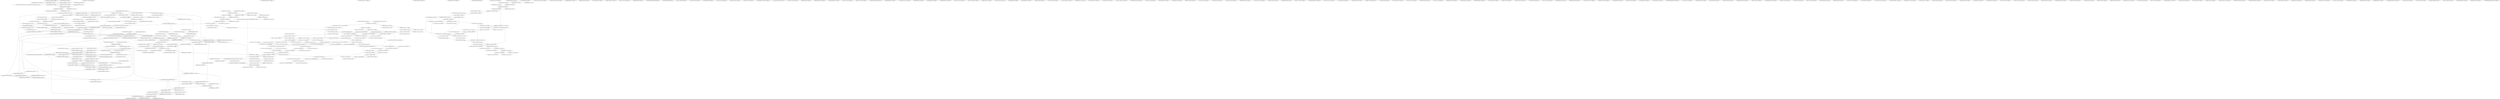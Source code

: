 digraph G {
    "00011000000001001111000000_59-85:13-LEN:26" -> "00011000000001001111000000_59-85:13-LEN:26";
    "010000000000000000010000000000000000000_37-75:20-LEN:39" -> "00000000000000000000_57-76:799-LEN:20";
    "000000111011100000110010000_10-36:149-LEN:27" -> "101110000011001000001000_18-41:164-LEN:24";
    "01000001000111111111000_31-54:12-LEN:23" -> "01000001000111111111000_31-54:12-LEN:23";
    "0000000000000100000000000_24-49:13-LEN:25" -> "000000010000000000000_30-51:29-LEN:21";
    "10100000000000000011000000010_1-30:14-LEN:29" -> "10100000000000000011000000010_1-30:14-LEN:29";
    "00000000000000000000000000000000000000_42-80:16-LEN:38" -> "00000000000000000000_62-81:605-LEN:20";
    "00000000000000000000000000000000000000_42-80:16-LEN:38" -> "0000000000000000000000_62-84:11-LEN:22";
    "001000010000000100111_14-34:176-LEN:21" -> "10000100000001001111010000111111101010_16-54:12-LEN:38";
    "001000010000000100111_14-34:176-LEN:21" -> "10000100000001001111_16-35:155-LEN:20";
    "00011000010010110000101_17-40:11-LEN:23" -> "00011000010010110000101_17-40:11-LEN:23";
    "1000000000110001110001000110010_1-34:16-LEN:31" -> "000111000100011001000_16-36:122-LEN:21";
    "0100101110000101100111_25-46:136-LEN:22" -> "01011100001011001111101100011111011100_28-66:16-LEN:38";
    "0100101110000101100111_25-46:136-LEN:22" -> "01011100001011001111110_28-50:146-LEN:23";
    "0000011000100000010000_52-74:12-LEN:22" -> "0000011000100000010000_52-74:12-LEN:22";
    "00011001000001000000_24-44:11-LEN:20" -> "0011001000001000000000_26-47:217-LEN:22";
    "11101001011111101011001110111000_34-66:16-LEN:32" -> "1101011001110111000000011000111100000000_48-87:120-LEN:40";
    "00000000000010100001_43-62:295-LEN:20" -> "00000000000101000010000_44-67:13-LEN:23";
    "00000000000010100001_43-62:295-LEN:20" -> "000000000001010000110000_44-67:299-LEN:24";
    "0000100111110100001111_25-46:171-LEN:22" -> "01001111101000011111101010001100011001_28-66:16-LEN:38";
    "0000100111110100001111_25-46:171-LEN:22" -> "010011111010000111111_28-48:158-LEN:21";
    "00000000010001100000_7-27:39-LEN:20" -> "00000000100011000000_8-28:53-LEN:20";
    "00011000000010001111_59-79:11-LEN:20" -> "00011000000010001111_59-79:11-LEN:20";
    "00000000000000000000_54-73:618-LEN:20" -> "00000000000000000000000000000_55-84:19-LEN:29";
    "00000000000000000000_54-73:618-LEN:20" -> "00000000000000000000_55-74:756-LEN:20";
    "000000000000000000000001000000000000_14-50:15-LEN:36" -> "000000100000000000000_31-52:41-LEN:21";
    "00011000110011110011011_54-76:190-LEN:23" -> "10001100111100110111100000_58-84:12-LEN:26";
    "00011000110011110011011_54-76:190-LEN:23" -> "100011001111001101111100000000_58-87:140-LEN:30";
    "000000000000000000000000_40-64:27-LEN:24" -> "00000000000000000000000000000000_45-77:17-LEN:32";
    "000000000000000000000000_40-64:27-LEN:24" -> "00000000000000000001_45-65:11-LEN:20";
    "101000010000000010001111000_55-82:17-LEN:27" -> "000000001000111100000_64-84:307-LEN:21";
    "000000000000000010100_39-59:316-LEN:21" -> "00000000000000101000_41-60:354-LEN:20";
    "10111000000110101111_60-79:164-LEN:20" -> "011100000011010111100_61-81:151-LEN:21";
    "00001000000000000000_33-53:16-LEN:20" -> "0001000000000000000000_34-56:32-LEN:22";
    "10000000000000000001_39-58:143-LEN:20" -> "000000000000000000100000010000001000111100000_40-84:129-LEN:45";
    "00001000000000000000_34-54:20-LEN:20" -> "00001000000000000000_34-54:20-LEN:20";
    "010000100000000000000_32-53:15-LEN:21" -> "00001000000000000000_34-54:52-LEN:20";
    "01000010000000000000_32-51:519-LEN:20" -> "10000100000000000000_33-52:500-LEN:20";
    "01000010000000000000_32-51:519-LEN:20" -> "100001000000000000010000000000000_33-65:15-LEN:33";
    "000010010110100101111_25-46:11-LEN:21" -> "000010010110100101111_25-46:11-LEN:21";
    "000111000100011001000_16-36:122-LEN:21" -> "0111000100011001000100000000000_18-49:13-LEN:31";
    "000111000100011001000_16-36:122-LEN:21" -> "01110001000110010000100000000_18-46:139-LEN:29";
    "00000000000000000000_15-35:11-LEN:20" -> "00000000000000000000_15-35:11-LEN:20";
    "0000000000000000000000_35-57:33-LEN:22" -> "00000000000000000001_39-58:13-LEN:20";
    "0000000000000000000000_35-57:33-LEN:22" -> "00000000000000000000_39-59:15-LEN:20";
    "0000000000000000000000_35-57:33-LEN:22" -> "00000000000000000000_39-58:831-LEN:20";
    "0001100000010010000010001_17-42:12-LEN:25" -> "00000100100000100011_24-43:256-LEN:20";
    "0001100000010010000010001_17-42:12-LEN:25" -> "00000100100000100011111111100000110001_24-62:13-LEN:38";
    "110110001111101110000_48-68:138-LEN:21" -> "01100011111011100000011010_50-75:149-LEN:26";
    "000000000000000000000000_60-84:11-LEN:24" -> "0000000000000000000000_66-87:269-LEN:22";
    "000000000000000000000000_60-84:11-LEN:24" -> "0000000000000000000100_66-87:180-LEN:22";
    "000000000000000000000000_60-84:11-LEN:24" -> "000000000000000000000_66-87:14-LEN:21";
    "0000100101110100011111110101_25-53:14-LEN:28" -> "0000100101110100011111110101_25-53:14-LEN:28";
    "1110000110000000100101110100101_13-43:93-LEN:31" -> "00001001011101001011_25-44:221-LEN:20";
    "1110000110000000100101110100101_13-43:93-LEN:31" -> "0000100101110100101111110101_25-53:13-LEN:28";
    "01111100000110001100_46-65:17-LEN:20" -> "11111000001100011000_47-66:235-LEN:20";
    "00000001000000010001111111111_22-51:13-LEN:29" -> "00000100011111111110000011000_33-61:225-LEN:29";
    "0110010000100000000000_28-49:181-LEN:22" -> "00100001000000000000_31-50:381-LEN:20";
    "00000100100000100011_24-43:256-LEN:20" -> "00001001000001000111_25-44:227-LEN:20";
    "00000100100000100011_24-43:256-LEN:20" -> "00001001000001000111111111000001100011_25-63:18-LEN:38";
    "0001000000011101100000110010_5-33:11-LEN:28" -> "0001000000011101100000110010_5-33:11-LEN:28";
    "00001001000001000111_25-44:227-LEN:20" -> "00010010000010001110_26-45:13-LEN:20";
    "00001001000001000111_25-44:227-LEN:20" -> "000100100000100011111_26-46:210-LEN:21";
    "00001001000001000111_25-44:227-LEN:20" -> "0001001000001000111011_26-48:11-LEN:22";
    "00000011101110000010010000010000000000_10-48:13-LEN:38" -> "0010000010000000000000_30-51:295-LEN:22";
    "000000000000000000000_11-32:11-LEN:21" -> "000000000000000000000_11-32:11-LEN:21";
    "1110001110001000110010_13-34:95-LEN:22" -> "000111000100011001000_16-36:122-LEN:21";
    "10000100000001001111010000111111101010_16-54:12-LEN:38" -> "1010000111111101010001_36-57:205-LEN:22";
    "10111000000110101111_59-79:11-LEN:20" -> "011100000011010111100_61-81:151-LEN:21";
    "00000000001010000110_44-64:11-LEN:20" -> "00000000001010000110_44-64:11-LEN:20";
    "011100000011010111100_61-81:151-LEN:21" -> "110000001101011110001_63-84:11-LEN:21";
    "011100000011010111100_61-81:151-LEN:21" -> "110000001101011110010_63-83:130-LEN:21";
    "00010001100001001010100001000000000000_13-50:73-LEN:38" -> "01000010000000000000_32-51:519-LEN:20";
    "00010001100001001010100001000000000000_13-50:73-LEN:38" -> "010000100000000000000_32-53:12-LEN:21";
    "0000000000000000000000000_6-30:369-LEN:25" -> "000000000000000000000_12-33:11-LEN:21";
    "0000000000000000000000000_6-30:369-LEN:25" -> "00000000000000000000_12-31:356-LEN:20";
    "011111101010001100011_42-63:29-LEN:21" -> "111110101000110001100_45-65:319-LEN:21";
    "00000000000000000000_5-24:321-LEN:20" -> "0000000000000000000000000_6-30:369-LEN:25";
    "00111011100000001000_55-75:11-LEN:20" -> "00111011100000001000_55-75:11-LEN:20";
    "1010000111111101010001_36-57:205-LEN:22" -> "00001111111010100010001100_39-65:12-LEN:26";
    "1010000111111101010001_36-57:205-LEN:22" -> "0000111111101010001100_39-60:209-LEN:22";
    "0000000100011000100101_9-31:11-LEN:22" -> "0000000100011000100101_9-31:11-LEN:22";
    "0010110011111011000111_36-58:11-LEN:22" -> "0010110011111011000111_36-58:11-LEN:22";
    "00000000000000000000_8-28:11-LEN:20" -> "00000000000000000000_8-28:11-LEN:20";
    "00000001001000001000_22-41:264-LEN:20" -> "0000001001000001000011_23-44:14-LEN:22";
    "00000001001000001000_22-41:264-LEN:20" -> "00000010010000010001_23-42:275-LEN:20";
    "001000000000000000000000000000_36-66:12-LEN:30" -> "001000000000000000000000000000_36-66:12-LEN:30";
    "00011110000110000000100_8-31:12-LEN:23" -> "1110000110000000100101110100101_13-43:93-LEN:31";
    "000100000000000000010100_35-59:12-LEN:24" -> "00000000000000101000_41-60:354-LEN:20";
    "000000000000100000000000000_26-53:13-LEN:27" -> "0000100000000000000000000000_34-62:29-LEN:28";
    "000000000000000000000_63-84:11-LEN:21" -> "000000000000000000000_63-84:11-LEN:21";
    "000000000111110000110_2-22:195-LEN:21" -> "0000000111110000110000000100_4-31:100-LEN:28";
    "000000000111110000110_2-22:195-LEN:21" -> "0000000111110000110110000100_4-31:133-LEN:28";
    "000100000000000000000000_35-59:22-LEN:24" -> "00000000000000000000_41-60:919-LEN:20";
    "000100000000000000000000_35-59:22-LEN:24" -> "00000000000000000000000000000000000000_41-79:16-LEN:38";
    "00100011111111100000_36-56:11-LEN:20" -> "00100011111111100000_36-56:11-LEN:20";
    "111110100000110001100_45-65:12-LEN:21" -> "111110100000110001100_45-65:12-LEN:21";
    "00001000000000000000_34-54:12-LEN:20" -> "00001000000000000000_34-54:12-LEN:20";
    "00000000001100000000010000010001111111_10-48:14-LEN:38" -> "00100000100011111111100000110001100000_30-68:15-LEN:38";
    "00000000001100000000010000010001111111_10-48:14-LEN:38" -> "001000001000111111111_30-50:213-LEN:21";
    "0101101001011111110101_31-53:14-LEN:22" -> "11010010111111101011001110111000_35-66:133-LEN:32";
    "0101101001011111110101_31-53:14-LEN:22" -> "11010010111111101010001100_35-60:106-LEN:26";
    "11111111000001100011_44-63:215-LEN:20" -> "111111100000110001100_45-65:230-LEN:21";
    "01011100001011001111101100011111011100_28-66:16-LEN:38" -> "110110001111101110000_48-68:138-LEN:21";
    "00000000000000000000_41-61:12-LEN:20" -> "00000000000000000000_43-62:780-LEN:20";
    "01101001011111110101_33-53:13-LEN:20" -> "01101001011111110101_33-53:13-LEN:20";
    "0000000000000011000000_6-27:298-LEN:22" -> "00000000000110000000_9-28:296-LEN:20";
    "0000000000000011000000_6-27:298-LEN:22" -> "0000000000011000000100_9-31:12-LEN:22";
    "10000100000001001111_16-35:155-LEN:20" -> "00001000000010011110100_17-40:12-LEN:23";
    "10000100000001001111_16-35:155-LEN:20" -> "000010000000100111110_17-37:172-LEN:21";
    "100001000111000010110_21-42:11-LEN:21" -> "100001000111000010110_21-42:11-LEN:21";
    "000001000000000000000000000000_33-63:14-LEN:30" -> "00000000000000000000000000000000000000_45-83:27-LEN:38";
    "000001000000000000000000000000_33-63:14-LEN:30" -> "00000000000000000001000000_45-70:12-LEN:26";
    "000001000000000000000000000000_33-63:14-LEN:30" -> "00000000000000000000_45-64:822-LEN:20";
    "0000000000000000000000000000000001000_4-41:15-LEN:37" -> "000000000000000100000_23-43:264-LEN:21";
    "0000000000000000000000_1-23:12-LEN:22" -> "00000000000000000000_5-24:321-LEN:20";
    "01110100101100111010_33-52:11-LEN:20" -> "01110100101100111010_33-52:11-LEN:20";
    "0000011000000010010000_14-36:12-LEN:22" -> "00110000000100100000100_18-40:254-LEN:23";
    "10000000001111100001_1-20:198-LEN:20" -> "000000000111110000110_2-22:195-LEN:21";
    "10000000001111100001_1-20:198-LEN:20" -> "00000000011111000010_2-22:12-LEN:20";
    "00000000000000000000000000000000000000_45-83:27-LEN:38" -> "00000000000000000000_65-84:567-LEN:20";
    "00000000000000000000_52-71:743-LEN:20" -> "00000000000000000000_53-72:728-LEN:20";
    "00000000000000000000_52-71:743-LEN:20" -> "00000000000000000000000000_53-79:12-LEN:26";
    "00000000100000000000_30-49:309-LEN:20" -> "00000001000000000000_31-50:348-LEN:20";
    "00000000100000000000_30-49:309-LEN:20" -> "0000000100000000000000_31-53:19-LEN:22";
    "1000000000000001000110000_1-25:43-LEN:25" -> "00000000010001100000_7-27:39-LEN:20";
    "1000000000000001000110000_1-25:43-LEN:25" -> "00000000010001100001_7-26:14-LEN:20";
    "000000010000000110111000001100_1-31:14-LEN:30" -> "000000010000000110111000001100_1-31:14-LEN:30";
    "01111110101000110001100_42-65:12-LEN:23" -> "01111110101000110001100_42-65:12-LEN:23";
    "10000000000000000000_38-57:716-LEN:20" -> "00000000000000000001_39-58:13-LEN:20";
    "10000000000000000000_38-57:716-LEN:20" -> "00000000000000000000_39-59:15-LEN:20";
    "10000000000000000000_38-57:716-LEN:20" -> "00000000000000000000_39-58:831-LEN:20";
    "0011111000001111111010_30-52:13-LEN:22" -> "0011111000001111111010_30-52:13-LEN:22";
    "00101000011000000001000_53-75:253-LEN:23" -> "10000110000000010000111000000_57-85:13-LEN:29";
    "00101000011000000001000_53-75:253-LEN:23" -> "10000110000000010001_57-76:258-LEN:20";
    "00000100000000000000_33-53:13-LEN:20" -> "00001000000000000000_34-54:35-LEN:20";
    "00000000000100010000_5-25:11-LEN:20" -> "00000000000100010000_5-25:11-LEN:20";
    "00000000000110000000_9-28:296-LEN:20" -> "00000000001100000000010000010001111111_10-48:14-LEN:38";
    "00000000000110000000_9-28:296-LEN:20" -> "000000000011000000010010000_10-36:252-LEN:27";
    "00000000100000011000000_47-69:11-LEN:23" -> "00000000100000011000000_47-69:11-LEN:23";
    "00000100111110100001_24-43:200-LEN:20" -> "0000100111110100001111_25-46:171-LEN:22";
    "00000100111110100001_24-43:200-LEN:20" -> "000010011111010000111_25-46:11-LEN:21";
    "11110001110001000110_11-31:12-LEN:20" -> "1110001110001000110010_13-34:95-LEN:22";
    "0000001010000100000000_49-71:12-LEN:22" -> "0000001010000100000000_49-71:12-LEN:22";
    "11111101010001100011_44-63:297-LEN:20" -> "111110101000110001100_45-65:319-LEN:21";
    "1111101100011111011100_45-66:130-LEN:22" -> "110110001111101110000_48-68:138-LEN:21";
    "00001011001111101100_34-54:12-LEN:20" -> "00001011001111101100_34-54:12-LEN:20";
    "00000000000000000000_58-78:11-LEN:20" -> "00000000000000000000_60-79:683-LEN:20";
    "0010000100000000000000_31-53:12-LEN:22" -> "00001000000000000000_34-54:35-LEN:20";
    "00000000000000000000_41-60:919-LEN:20" -> "00000000000000000000000000000000000000_42-80:16-LEN:38";
    "00000000000000000000_41-60:919-LEN:20" -> "00000000000000000000_42-61:869-LEN:20";
    "0000010000111111111000_33-54:11-LEN:22" -> "0000010000111111111000_33-54:11-LEN:22";
    "00000000000000000000_44-63:838-LEN:20" -> "00000000000000000000000000000000000000_45-83:27-LEN:38";
    "00000000000000000000_44-63:838-LEN:20" -> "00000000000000000001000000_45-70:12-LEN:26";
    "00000000000000000000_44-63:838-LEN:20" -> "00000000000000000000_45-64:822-LEN:20";
    "00000000000000000000000000000000_45-77:17-LEN:32" -> "0000000000000000000000000_59-84:16-LEN:25";
    "00000000000000000000000000000000_45-77:17-LEN:32" -> "00000000000000000000_59-78:703-LEN:20";
    "000110001100000000000111_54-78:11-LEN:24" -> "0001100000000000111100000000_59-87:20-LEN:28";
    "000000000000010000000000010_3-30:11-LEN:27" -> "000000000000010000000000010_3-30:11-LEN:27";
    "000000000000000000000_55-76:11-LEN:21" -> "000000000000000000000_55-76:11-LEN:21";
    "1110101000100011001111001_47-72:12-LEN:25" -> "1110101000100011001111001_47-72:12-LEN:25";
    "00000000000000000000_17-37:12-LEN:20" -> "00000000000000000000_17-37:12-LEN:20";
    "000000000000000010000000100100000100_4-40:14-LEN:36" -> "00000001001000001000_22-41:264-LEN:20";
    "00000000000000000000000000000000000000_41-79:16-LEN:38" -> "00000000000000000000_61-81:11-LEN:20";
    "00000000000000000000000000000000000000_41-79:16-LEN:38" -> "00000000000000000000_61-80:635-LEN:20";
    "0000000000000000100000000000000000_21-55:16-LEN:34" -> "010000000000000000010000000000000000000_37-75:20-LEN:39";
    "0000000000000000100000000000000000_21-55:16-LEN:34" -> "01000000000000000000_37-56:790-LEN:20";
    "0000000000000000100000000000000000_21-55:16-LEN:34" -> "01000000000000000000000000000000000000_37-75:28-LEN:38";
    "00000000000000000000_50-70:11-LEN:20" -> "00000000000000000000_50-70:11-LEN:20";
    "11011100000011010111_58-78:13-LEN:20" -> "10111000000110101111_60-79:164-LEN:20";
    "00000000000000000000_17-37:11-LEN:20" -> "00000000000000000000_17-37:11-LEN:20";
    "0101110100101111110101_31-53:11-LEN:22" -> "0101110100101111110101_31-53:11-LEN:22";
    "0000100000000000000000000000_34-62:29-LEN:28" -> "00000000000000000000_44-63:838-LEN:20";
    "0000100000000000000000000000_34-62:29-LEN:28" -> "0000000000000000000000000_44-69:11-LEN:25";
    "00000000000000000000_34-54:59-LEN:20" -> "0000000000000000000000_35-57:33-LEN:22";
    "00000000000000000000_34-54:59-LEN:20" -> "0000000000000000000101_35-57:16-LEN:22";
    "011000010010111000010_19-39:144-LEN:21" -> "10000100101110000101100_21-43:159-LEN:23";
    "0001111111110000011000_39-61:11-LEN:22" -> "0001111111110000011000_39-61:11-LEN:22";
    "11111000001100011000_47-66:235-LEN:20" -> "111100000110001100000_48-68:263-LEN:21";
    "000100100000000100011000_1-24:158-LEN:24" -> "01000000001000110000_6-25:200-LEN:20";
    "10100000000000000011000_1-24:13-LEN:23" -> "0000000000000011000000_6-27:298-LEN:22";
    "00000000001111000111_2-21:11-LEN:20" -> "00000000001111000111_2-21:11-LEN:20";
    "11101010001100011001_47-66:182-LEN:20" -> "11010100011000110011_48-67:184-LEN:20";
    "0010001000000000000000_31-53:16-LEN:22" -> "00010000000000000000_34-54:38-LEN:20";
    "00000000000000000000_63-82:554-LEN:20" -> "00000000000000000000_64-83:557-LEN:20";
    "00000000000000000000_63-82:554-LEN:20" -> "00000000000000000000_64-84:15-LEN:20";
    "00100001000000000000_31-50:381-LEN:20" -> "01000010000000000000_32-51:519-LEN:20";
    "00100001000000000000_31-50:381-LEN:20" -> "010000100000000000000_32-53:12-LEN:21";
    "000000000000000000010_19-39:254-LEN:21" -> "0000000000000000010000000000000_21-52:13-LEN:31";
    "000000000000000000010_19-39:254-LEN:21" -> "000000000000000001000_21-41:244-LEN:21";
    "010110011111101100011_37-57:150-LEN:21" -> "011001111110110001111_39-59:153-LEN:21";
    "001100011001110011011_55-76:11-LEN:21" -> "001100011001110011011_55-76:11-LEN:21";
    "00000000000000000000_9-29:11-LEN:20" -> "00000000000000000000_9-29:11-LEN:20";
    "000000000000000000000000000000000000000_19-57:84-LEN:39" -> "00000000000000000001_39-58:13-LEN:20";
    "000000000000000000000000000000000000000_19-57:84-LEN:39" -> "00000000000000000000_39-59:15-LEN:20";
    "000000000000000000000000000000000000000_19-57:84-LEN:39" -> "00000000000000000000_39-58:831-LEN:20";
    "111000001100011000000_48-69:12-LEN:21" -> "1000001100011000000000011110111110_51-85:16-LEN:34";
    "111000001100011000000_48-69:12-LEN:21" -> "100000110001100000010000_51-74:281-LEN:24";
    "000000000000000100000_22-43:11-LEN:21" -> "000000000000010000000000_25-48:262-LEN:24";
    "00100000000000000000_36-56:42-LEN:20" -> "01000000000000000001000011000000001_37-72:15-LEN:35";
    "00100000000000000000_36-56:42-LEN:20" -> "0100000000000000000000000000000000000_37-74:19-LEN:37";
    "110001000000000000000_33-53:13-LEN:21" -> "00010000000000000000_35-54:1354-LEN:20";
    "110001000000000000000_33-53:13-LEN:21" -> "00010000000000000000000000000000000000_35-73:13-LEN:38";
    "000000000000000000000000_14-37:306-LEN:24" -> "000000000000000000010_19-39:254-LEN:21";
    "000000000000000000000000_14-37:306-LEN:24" -> "000000000000000000000000000000000000000_19-57:84-LEN:39";
    "000000000000000000000000_14-37:306-LEN:24" -> "000000000000000000000000000000000_19-52:17-LEN:33";
    "000100100000100011111_26-46:210-LEN:21" -> "01001000001000111111111000001100011000_28-66:21-LEN:38";
    "000100100000100011111_26-46:210-LEN:21" -> "010010000010001111111_28-48:198-LEN:21";
    "0010000010000000000000_30-51:295-LEN:22" -> "00000100000000000000_33-52:702-LEN:20";
    "00010000000000000000_35-54:1354-LEN:20" -> "00100000000000000000_36-56:42-LEN:20";
    "00010000000000000000_35-54:1354-LEN:20" -> "0010000000000000000101_36-57:320-LEN:22";
    "00010000000000000000_35-54:1354-LEN:20" -> "00100000000000000000_36-55:802-LEN:20";
    "00000011000000010000_14-34:11-LEN:20" -> "00000011000000010000_14-34:11-LEN:20";
    "00100000011101110000_6-26:11-LEN:20" -> "00100000011101110000_6-26:11-LEN:20";
    "10000100000000000000_33-52:500-LEN:20" -> "00001000000000000000000000000000000000_34-72:14-LEN:38";
    "10000100000000000000_33-52:500-LEN:20" -> "00001000000000000000_34-53:1346-LEN:20";
    "000111111111000001100_39-60:11-LEN:21" -> "000111111111000001100_39-60:11-LEN:21";
    "0001000110000001000000000000_22-50:12-LEN:28" -> "000000100000000000000_31-52:41-LEN:21";
    "1101000111110111000000_48-70:11-LEN:22" -> "1101000111110111000000_48-70:11-LEN:22";
    "0000011001000001000000_23-44:206-LEN:22" -> "0011001000001000000000_26-47:217-LEN:22";
    "01001111101000011111101010001100011001_28-66:16-LEN:38" -> "11010100011000110011_48-67:184-LEN:20";
    "000011111110100001100011001111001_39-72:15-LEN:33" -> "00011000110011110011011_54-76:190-LEN:23";
    "00000010000000000000_32-51:367-LEN:20" -> "00000100000000000000_33-52:702-LEN:20";
    "10000000010001100001_7-26:189-LEN:20" -> "00000000100011000010_8-27:203-LEN:20";
    "000000000000001110111_1-22:11-LEN:21" -> "000000000000001110111_1-22:11-LEN:21";
    "0000000000000000000101_35-57:16-LEN:22" -> "000000000000000010100_39-59:316-LEN:21";
    "0011110111000000110101_54-76:12-LEN:22" -> "0011110111000000110101_54-76:12-LEN:22";
    "00000000000000000001_39-58:13-LEN:20" -> "000000000000000000100000010000001000111100000_40-84:129-LEN:45";
    "01111011100000011010_55-75:11-LEN:20" -> "01111011100000011010_55-75:11-LEN:20";
    "000000000011000000010010000_10-36:252-LEN:27" -> "00110000000100100000100_18-40:254-LEN:23";
    "100000010000000100011000010_1-27:59-LEN:27" -> "00000001000110000100_9-28:281-LEN:20";
    "111100000110001100000_48-68:263-LEN:21" -> "11000001100011000000_50-69:284-LEN:20";
    "111011000111101110000001_47-71:14-LEN:24" -> "111011000111101110000001_47-71:14-LEN:24";
    "00000000100011000000_8-28:53-LEN:20" -> "000000010001100000010111_9-33:17-LEN:24";
    "00000000100011000000_8-28:53-LEN:20" -> "000000010001100000000000000100101000000000000000000110000000010001_9-76:36-LEN:66";
    "00000100000001110110000011_3-29:13-LEN:26" -> "00000100000001110110000011_3-29:13-LEN:26";
    "11101000111111101010_34-54:13-LEN:20" -> "11101000111111101010_34-54:13-LEN:20";
    "11000001100010000001_50-70:11-LEN:20" -> "11000001100010000001_50-70:11-LEN:20";
    "0000000000000000000000_2-23:282-LEN:22" -> "00000000000000000000_5-24:321-LEN:20";
    "10010000010000000000_29-48:248-LEN:20" -> "0010000010000000000000_30-51:295-LEN:22";
    "0001000000000000000000000_35-60:15-LEN:25" -> "00000000000000000000000000000000000000_42-80:16-LEN:38";
    "0001000000000000000000000_35-60:15-LEN:25" -> "00000000000000000000_42-61:869-LEN:20";
    "00100000100011111111100000110001100000_30-68:15-LEN:38" -> "11000001100011000000_50-69:284-LEN:20";
    "0000000000010000100000001001_4-32:13-LEN:28" -> "001000010000000100111_14-34:176-LEN:21";
    "00011000000001000111_59-79:13-LEN:20" -> "00011000000001000111_59-79:13-LEN:20";
    "00000001001111010000_22-42:11-LEN:20" -> "00000001001111010000_22-42:11-LEN:20";
    "0000000000000000010000000000000_21-52:13-LEN:31" -> "00000100000000000000_33-53:31-LEN:20";
    "01111110110001111011_43-63:11-LEN:20" -> "01111110110001111011_43-63:11-LEN:20";
    "0110001111011100000011010_50-75:13-LEN:25" -> "1111011100000011010111_57-78:163-LEN:22";
    "01001000001000111111111000001100011000_28-66:21-LEN:38" -> "111100000110001100000_48-68:263-LEN:21";
    "000000010000000000000_30-51:29-LEN:21" -> "00000100000000000000_33-52:702-LEN:20";
    "001011101001011111110101_30-53:244-LEN:24" -> "11010010111111101011001110111000_35-66:133-LEN:32";
    "001011101001011111110101_30-53:244-LEN:24" -> "11010010111111101010001100_35-60:106-LEN:26";
    "0010000000000000000101_36-57:320-LEN:22" -> "000000000000000010100_39-59:316-LEN:21";
    "111111001000110001100_44-65:12-LEN:21" -> "111111001000110001100_44-65:12-LEN:21";
    "010010000010001111111_28-48:198-LEN:21" -> "00100000100011111111100000110001100000_30-68:15-LEN:38";
    "010010000010001111111_28-48:198-LEN:21" -> "001000001000111111111_30-50:213-LEN:21";
    "11101110000001010111100_58-81:11-LEN:23" -> "11101110000001010111100_58-81:11-LEN:23";
    "000001000000000000000_33-54:26-LEN:21" -> "00010000000000000000000000000_35-64:17-LEN:29";
    "000001000000000000000_33-54:26-LEN:21" -> "000100000000000000010100001_35-62:13-LEN:27";
    "00000010010000010001_23-42:275-LEN:20" -> "00000100100000100011_24-43:256-LEN:20";
    "00000010010000010001_23-42:275-LEN:20" -> "00000100100000100011111111100000110001_24-62:13-LEN:38";
    "00000000000001010000_42-61:351-LEN:20" -> "00000000000010100001000000001_43-72:13-LEN:29";
    "00000000000001010000_42-61:351-LEN:20" -> "00000000000010100001_43-62:295-LEN:20";
    "0000000000000000000000_11-33:11-LEN:22" -> "0000000000000000000000_11-33:11-LEN:22";
    "00000000000000000000_50-69:751-LEN:20" -> "0000000000000000000000000000000000_51-85:18-LEN:34";
    "00000000000000000000_50-69:751-LEN:20" -> "00000000000000000000_51-70:751-LEN:20";
    "100111110110001111101110000_41-68:12-LEN:27" -> "01100011111011100000011010_50-75:149-LEN:26";
    "10011111101100011111011_41-63:149-LEN:23" -> "1111101100011111011100_45-66:130-LEN:22";
    "10011111101100011111011_41-63:149-LEN:23" -> "11111011000111110110000001101011_45-77:15-LEN:32";
    "100111111011000111101110_41-65:12-LEN:24" -> "100111111011000111101110_41-65:12-LEN:24";
    "10000010001111111111_32-51:234-LEN:20" -> "00000100011111111110000011000_33-61:225-LEN:29";
    "00000000000000000000_64-83:557-LEN:20" -> "00000000000000000000_65-84:567-LEN:20";
    "010000100000000000000_32-53:12-LEN:21" -> "000010000000000000000000000000000000_34-70:24-LEN:36";
    "00110000000100100000100_18-40:254-LEN:23" -> "00000001001000001000_22-41:264-LEN:20";
    "000000000000000001000_21-41:244-LEN:21" -> "000000000000000100000_23-43:264-LEN:21";
    "00000000000000000000_43-62:780-LEN:20" -> "00000000000000000000_44-63:838-LEN:20";
    "00000000000000000000_43-62:780-LEN:20" -> "0000000000000000000000000_44-69:11-LEN:25";
    "00000000000000000000_1-20:292-LEN:20" -> "0000000000000000000000_2-23:282-LEN:22";
    "00000000000000000000_1-20:292-LEN:20" -> "00000000000000000000000000000_2-31:15-LEN:29";
    "00000000000000000000_1-20:292-LEN:20" -> "000000000000000000010000_2-25:35-LEN:24";
    "01001011100001011001111101100011111011_25-63:16-LEN:38" -> "1111101100011111011100_45-66:130-LEN:22";
    "01001011100001011001111101100011111011_25-63:16-LEN:38" -> "11111011000111110110000001101011_45-77:15-LEN:32";
    "00000000011111000010_2-22:11-LEN:20" -> "00000000011111000010_2-22:11-LEN:20";
    "0011001000001000000000_26-47:217-LEN:22" -> "10010000010000000000_29-48:248-LEN:20";
    "000000100000000000000_31-52:41-LEN:21" -> "00001000000000000000000000000000000000_34-72:14-LEN:38";
    "000000100000000000000_31-52:41-LEN:21" -> "00001000000000000000_34-53:1346-LEN:20";
    "100100000000000000000_29-50:11-LEN:21" -> "100100000000000000000_29-50:11-LEN:21";
    "000100101110100101111_26-46:220-LEN:21" -> "010010111010010111111_28-48:215-LEN:21";
    "000100101110100101111_26-46:220-LEN:21" -> "0100101110100101111110101_28-53:25-LEN:25";
    "000000000000000000000000_56-80:12-LEN:24" -> "000000000000000000000000_56-80:12-LEN:24";
    "11110100001111111010_32-52:11-LEN:20" -> "111010000111111101010_34-54:208-LEN:21";
    "000000100000000000000_32-53:19-LEN:21" -> "000010000000000000000000000000000000_34-70:24-LEN:36";
    "000001001111111111000_33-54:11-LEN:21" -> "000001001111111111000_33-54:11-LEN:21";
    "00000001000000000000000000_31-57:15-LEN:26" -> "00000001000000000000000000_31-57:15-LEN:26";
    "0011111101000111110111_42-64:11-LEN:22" -> "0011111101000111110111_42-64:11-LEN:22";
    "10100000000000000001_1-20:196-LEN:20" -> "01000000000000000010_2-22:11-LEN:20";
    "10100000000000000001_1-20:196-LEN:20" -> "010000000000000000110_2-22:191-LEN:21";
    "00001000000000000000000000000000_34-66:19-LEN:32" -> "0000000000000000000000000000000_48-79:12-LEN:31";
    "00001000000000000000000000000000_34-66:19-LEN:32" -> "00000000000000000000_48-67:770-LEN:20";
    "00010000000000000000000000000_35-64:17-LEN:29" -> "00000000000000000000000000000000_46-78:15-LEN:32";
    "00010000000000000000000000000_35-64:17-LEN:29" -> "00000000000000000000_46-65:818-LEN:20";
    "010010111010010111111_28-48:215-LEN:21" -> "001011101001011111110101_30-53:244-LEN:24";
    "010010111010010111111_28-48:215-LEN:21" -> "001011101001011111101011_30-54:12-LEN:24";
    "00000000000000101000_41-60:354-LEN:20" -> "00000000000001010000_42-61:351-LEN:20";
    "00000000000000000000_39-59:15-LEN:20" -> "000000000000000000000000_40-64:27-LEN:24";
    "001000000010011111010000_19-42:190-LEN:24" -> "0000010011111010000111_24-46:11-LEN:22";
    "001000000010011111010000_19-42:190-LEN:24" -> "00000100111110100001_24-43:200-LEN:20";
    "1111110101000010001100_44-65:13-LEN:22" -> "1111110101000010001100_44-65:13-LEN:22";
    "100000000011111000111000_1-24:121-LEN:24" -> "00000111110001110001000110_6-31:83-LEN:26";
    "100000000011111000111000_1-24:121-LEN:24" -> "00000111110001110000000100_6-31:73-LEN:26";
    "101000010000000010001_55-76:12-LEN:21" -> "101000010000000010001_55-76:12-LEN:21";
    "1100000010101111001010_63-85:12-LEN:22" -> "1100000010101111001010_63-85:12-LEN:22";
    "00100000001110110000011001000001000_6-41:14-LEN:35" -> "0000011001000001000000_23-44:206-LEN:22";
    "11111101000110001100_45-65:11-LEN:20" -> "11111101000110001100_45-65:11-LEN:20";
    "000010000000100111110_17-37:172-LEN:21" -> "001000000010011111010000_19-42:190-LEN:24";
    "000010000000100111110_17-37:172-LEN:21" -> "001000000010011111000_19-40:11-LEN:21";
    "00000100100000100011111111100000110001_24-62:13-LEN:38" -> "11111111000001100011_44-63:215-LEN:20";
    "00000100100000100011111111100000110001_24-62:13-LEN:38" -> "111111110000011000100000010000111101_44-80:15-LEN:36";
    "0010001000000000000000_31-53:19-LEN:22" -> "0001000000000000000000_34-56:32-LEN:22";
    "0000100111101000011111_25-47:11-LEN:22" -> "0000100111101000011111_25-47:11-LEN:22";
    "00001000110000100101_12-31:255-LEN:20" -> "00010001100001001010100001000000000000_13-50:73-LEN:38";
    "00001000110000100101_12-31:255-LEN:20" -> "0001000110000100101110000_13-37:154-LEN:25";
    "01110100101111111101_33-53:11-LEN:20" -> "01110100101111111101_33-53:11-LEN:20";
    "0100000000000000000000000000000000000_37-74:19-LEN:37" -> "000000000000000000000000_56-80:12-LEN:24";
    "0100000000000000000000000000000000000_37-74:19-LEN:37" -> "00000000000000000000_56-75:749-LEN:20";
    "000000010001100010010_9-30:11-LEN:21" -> "000000010001100010010_9-30:11-LEN:21";
    "11111010001111111010_32-52:12-LEN:20" -> "11111010001111111010_32-52:12-LEN:20";
    "00010010000000010001000010010111000010_1-39:14-LEN:38" -> "10000100101110000101100_21-43:159-LEN:23";
    "11010010111111101011001110111000_35-66:133-LEN:32" -> "1101011001110111000000011000111100000000_48-87:120-LEN:40";
    "00001001011101001011_25-44:221-LEN:20" -> "00010010111010010110_26-45:14-LEN:20";
    "00001001011101001011_25-44:221-LEN:20" -> "000100101110100101111_26-46:220-LEN:21";
    "000000000000001100000001_5-29:12-LEN:24" -> "000000000000001100000001_5-29:12-LEN:24";
    "101100001011001111110_29-50:11-LEN:21" -> "110000101100111111011000_32-55:194-LEN:24";
    "000000010000000111011100000_1-27:173-LEN:27" -> "0000000111011100000100_9-31:12-LEN:22";
    "000000010000000111011100000_1-27:173-LEN:27" -> "00000001110111000001_9-28:184-LEN:20";
    "0010000100000000000000_31-53:14-LEN:22" -> "0000100000000000000000000000_34-62:29-LEN:28";
    "01100011111011100000011010_50-75:149-LEN:26" -> "1111011100000011010111_57-78:163-LEN:22";
    "1010000111111010100011000_36-61:13-LEN:25" -> "011111101010001100011_42-63:29-LEN:21";
    "0001000000001000111100_59-81:18-LEN:22" -> "10000000010001111000_63-82:288-LEN:20";
    "0011000000001000111100_60-81:307-LEN:22" -> "10000000010001111000_63-82:288-LEN:20";
    "10000000010001111000_63-82:288-LEN:20" -> "000000001000111100000_64-84:307-LEN:21";
    "00000001100000001001_12-32:11-LEN:20" -> "00000001100000001001_12-32:11-LEN:20";
    "00000000000000000000000_61-84:13-LEN:23" -> "00000000000000000000000_61-84:13-LEN:23";
    "11100001101100000010_13-33:11-LEN:20" -> "11100001101100000010_13-33:11-LEN:20";
    "01100001001011000010_19-39:12-LEN:20" -> "01100001001011000010_19-39:12-LEN:20";
    "10000001000011110111_63-82:163-LEN:20" -> "000000100001111011111010_64-87:127-LEN:24";
    "10000001000011110111_63-82:163-LEN:20" -> "000000100001111011110_64-85:13-LEN:21";
    "00000000000000000000000_1-24:14-LEN:23" -> "0000000000000000000000000_6-30:369-LEN:25";
    "1110101000110001100000000100011_47-77:132-LEN:31" -> "00011000000001000111_59-78:344-LEN:20";
    "1110101000110001100000000100011_47-77:132-LEN:31" -> "00011000000001000111000000_59-85:14-LEN:26";
    "10000000000000000000_39-59:13-LEN:20" -> "000000000000000000000000_40-64:27-LEN:24";
    "11010010111111101010001100_35-60:106-LEN:26" -> "01111111010100011000_42-61:337-LEN:20";
    "010000010000000000000_31-52:11-LEN:21" -> "000001000000000000000_33-54:26-LEN:21";
    "0001000110011110011011_54-76:11-LEN:22" -> "0001000110011110011011_54-76:11-LEN:22";
    "111111100000010001100_45-65:11-LEN:21" -> "111111100000010001100_45-65:11-LEN:21";
    "10010111111010110011_38-58:11-LEN:20" -> "10010111111010110011_38-58:11-LEN:20";
    "00001000000000000000_34-54:35-LEN:20" -> "00010000000000000001010_35-58:11-LEN:23";
    "00001000000000000000_34-54:35-LEN:20" -> "0001000000000000000000000_35-60:15-LEN:25";
    "0111000001001000001000000000_19-47:19-LEN:28" -> "10010000010000000000_29-48:248-LEN:20";
    "000000000000000001000_47-68:11-LEN:21" -> "000000000000000001000_47-68:11-LEN:21";
    "111010000111111101010_34-54:208-LEN:21" -> "1010000111111101010001_36-57:205-LEN:22";
    "0000100000000000000000000000000000_34-68:17-LEN:34" -> "00000000000000000000_50-69:751-LEN:20";
    "0000100000000000000000000000000000_34-68:17-LEN:34" -> "0000000000000000000000000000000000_50-84:23-LEN:34";
    "00000000000000000000_49-68:765-LEN:20" -> "00000000000000000000_50-69:751-LEN:20";
    "00000000000000000000_49-68:765-LEN:20" -> "0000000000000000000000000000000000_50-84:23-LEN:34";
    "101010001100011001111001_49-72:186-LEN:24" -> "00011000110011110011011_54-76:190-LEN:23";
    "00000001110111000001_9-28:184-LEN:20" -> "000000111011100000110010000_10-36:149-LEN:27";
    "00000001110111000001_9-28:184-LEN:20" -> "00000011101110000010010000010000000000_10-48:13-LEN:38";
    "0000000000000001000000_40-61:13-LEN:22" -> "0000000000000001000000_40-61:13-LEN:22";
    "01011100001011001111110_28-50:146-LEN:23" -> "110000101100111111011000_32-55:194-LEN:24";
    "00000000000000000000_60-79:683-LEN:20" -> "00000000000000000000_61-81:11-LEN:20";
    "00000000000000000000_60-79:683-LEN:20" -> "00000000000000000000_61-80:635-LEN:20";
    "00000000000000000000_65-84:567-LEN:20" -> "0000000000000000000000_66-87:269-LEN:22";
    "00000000000000000000_65-84:567-LEN:20" -> "0000000000000000000100_66-87:180-LEN:22";
    "00000000000000000000_65-84:567-LEN:20" -> "000000000000000000000_66-87:14-LEN:21";
    "00000001000110000100_9-28:281-LEN:20" -> "00000010001100001000111_10-33:12-LEN:23";
    "00000001000110000100_9-28:281-LEN:20" -> "000000100011000010010_10-30:278-LEN:21";
    "1110110001111011100000011_47-72:12-LEN:25" -> "1110110001111011100000011_47-72:12-LEN:25";
    "10000000010001100000_7-27:15-LEN:20" -> "00000000100011000000_8-28:53-LEN:20";
    "0001000000011101110000110_5-30:12-LEN:25" -> "0001000000011101110000110_5-30:12-LEN:25";
    "00001000000000000000_34-54:52-LEN:20" -> "000100000000000000010100_35-59:12-LEN:24";
    "00001000000000000000_34-54:52-LEN:20" -> "000100000000000000000000_35-59:22-LEN:24";
    "00001000000000000000_33-53:16-LEN:20" -> "00010000000000000000_34-54:38-LEN:20";
    "00001000000000000000_34-54:13-LEN:20" -> "00001000000000000000_34-54:13-LEN:20";
    "011001110101000110001100_42-65:14-LEN:24" -> "11101010001100011001_47-66:182-LEN:20";
    "011001110101000110001100_42-65:14-LEN:24" -> "1110101000110001100000000100011_47-77:132-LEN:31";
    "00110000100011100001_18-38:11-LEN:20" -> "00110000100011100001_18-38:11-LEN:20";
    "00110001000000001000_55-75:11-LEN:20" -> "00110001000000001000_55-75:11-LEN:20";
    "11100000110011111101100011_31-57:12-LEN:26" -> "011001111110110001111_39-59:153-LEN:21";
    "000011001100000100011000011010010000111000000000000000000_1-57:99-LEN:57" -> "10000000000000000001_39-58:143-LEN:20";
    "000011001100000100011000011010010000111000000000000000000_1-57:99-LEN:57" -> "10000000000000000000_39-59:13-LEN:20";
    "00000000000000000000_12-31:356-LEN:20" -> "0000000000000000000000001_13-38:17-LEN:25";
    "00000000000000000000_12-31:356-LEN:20" -> "00000000000000000000_13-32:330-LEN:20";
    "00001100000000100011_58-77:243-LEN:20" -> "00011000000001000111_59-78:344-LEN:20";
    "00001100000000100011_58-77:243-LEN:20" -> "00011000000001000111000000_59-85:14-LEN:26";
    "00001000000000000000000000000000000000_34-72:14-LEN:38" -> "00000000000000000000_54-73:618-LEN:20";
    "00000000010000000000000000000_55-83:13-LEN:29" -> "00000000000000000000_65-84:567-LEN:20";
    "00000000000000000000_17-37:11-LEN:20" -> "00000000000000000000_17-37:11-LEN:20";
    "001010010000000000000000_31-54:20-LEN:24" -> "00100000000000000000_36-56:42-LEN:20";
    "001010010000000000000000_31-54:20-LEN:24" -> "0010000000000000000101_36-57:320-LEN:22";
    "001010010000000000000000_31-54:20-LEN:24" -> "00100000000000000000_36-55:802-LEN:20";
    "0010100001100000000000111_53-78:21-LEN:25" -> "0001100000000000111100000000_59-87:20-LEN:28";
    "00110001100000100001_55-75:11-LEN:20" -> "00110001100000100001_55-75:11-LEN:20";
    "00000000000000000000_57-76:799-LEN:20" -> "00000000000000000000000000_58-84:12-LEN:26";
    "00000000000000000000_57-76:799-LEN:20" -> "00000000000000000000_58-77:694-LEN:20";
    "00000000000000000000000000000_55-84:13-LEN:29" -> "00000000000000000000000000000_55-84:13-LEN:29";
    "11111011000111101110_45-65:12-LEN:20" -> "11111011000111101110_45-65:12-LEN:20";
    "00000000000000000000_58-77:694-LEN:20" -> "0000000000000000000000000_59-84:16-LEN:25";
    "00000000000000000000_58-77:694-LEN:20" -> "00000000000000000000_59-78:703-LEN:20";
    "10000100101110000101100_21-43:159-LEN:23" -> "0100101110000101100111_25-46:136-LEN:22";
    "10000100101110000101100_21-43:159-LEN:23" -> "01001011100001011001111101100011111011_25-63:16-LEN:38";
    "0000000100100000000111_22-44:11-LEN:22" -> "0000000100100000000111_22-44:11-LEN:22";
    "000000111100001100000_5-26:11-LEN:21" -> "000000111100001100000_5-26:11-LEN:21";
    "00000000000000000000_48-67:770-LEN:20" -> "00000000000000000000000_49-72:14-LEN:23";
    "00000000000000000000_48-67:770-LEN:20" -> "00000000000000000000_49-68:765-LEN:20";
    "1111011100000011010111_57-78:163-LEN:22" -> "10111000000110101111_60-79:164-LEN:20";
    "000010000000000000000000000000000000_34-70:24-LEN:36" -> "00000000000000000000_52-71:743-LEN:20";
    "000010000000000000000000000000000000_34-70:24-LEN:36" -> "000000000000000000000_52-73:11-LEN:21";
    "0000000011111000110000_3-24:11-LEN:22" -> "0000000011111000110000_3-24:11-LEN:22";
    "00000111110001110001000110_6-31:83-LEN:26" -> "1110001110001000110010_13-34:95-LEN:22";
    "01111111010100011000_42-61:337-LEN:20" -> "11111110101000110001_43-62:286-LEN:20";
    "01111111010100011000_42-61:337-LEN:20" -> "1111111010100011000100_43-65:13-LEN:22";
    "00001000000000000000000000000000000_34-69:30-LEN:35" -> "0000000000000000000000000000000000_51-85:18-LEN:34";
    "00001000000000000000000000000000000_34-69:30-LEN:35" -> "00000000000000000000_51-70:751-LEN:20";
    "000000000000000110000000100_4-31:15-LEN:27" -> "000000000000000110000000100_4-31:15-LEN:27";
    "000000010000000000000_31-52:12-LEN:21" -> "000001000000000000000_33-54:26-LEN:21";
    "00111000100110010000100000000_17-46:12-LEN:29" -> "0110010000100000000000_28-49:181-LEN:22";
    "00100000000000000000_36-55:802-LEN:20" -> "010000000000000000010000000000000000000_37-75:20-LEN:39";
    "00100000000000000000_36-55:802-LEN:20" -> "01000000000000000000_37-56:790-LEN:20";
    "00100000000000000000_36-55:802-LEN:20" -> "01000000000000000000000000000000000000_37-75:28-LEN:38";
    "1010010111111010100011000_36-61:13-LEN:25" -> "011111101010001100011_42-63:29-LEN:21";
    "000000001111000111000_4-24:11-LEN:21" -> "000000001111000111000_4-24:11-LEN:21";
    "00000000100011000010_8-27:203-LEN:20" -> "00000001000110000100_9-28:281-LEN:20";
    "10000100000000000000_33-53:13-LEN:20" -> "00001000000000000000000000000000000_34-69:30-LEN:35";
    "0100000000000000010100001_37-62:12-LEN:25" -> "0100000000000000010100001_37-62:12-LEN:25";
    "01000010000000000000_31-51:13-LEN:20" -> "10000100000000000000_33-52:500-LEN:20";
    "01000010000000000000_31-51:13-LEN:20" -> "100001000000000000010000000000000_33-65:15-LEN:33";
    "00000001111111111000_34-54:11-LEN:20" -> "00000001111111111000_34-54:11-LEN:20";
    "11111100000110001100_45-65:11-LEN:20" -> "11111100000110001100_45-65:11-LEN:20";
    "00000000000000000000_39-58:831-LEN:20" -> "00000000000000000000000000000000_40-72:15-LEN:32";
    "00000000000000000000_39-58:831-LEN:20" -> "00000000000000000000_40-59:808-LEN:20";
    "00000010100001100000000_49-71:274-LEN:23" -> "00101000011000000001000_53-75:253-LEN:23";
    "00000010100001100000000_49-71:274-LEN:23" -> "0010100001100000000000111_53-78:21-LEN:25";
    "00000000000000000000_13-32:330-LEN:20" -> "000000000000000000000001000000000000_14-50:15-LEN:36";
    "00000000000000000000_13-32:330-LEN:20" -> "000000000000000000000000_14-37:306-LEN:24";
    "00011000000001000111_59-78:344-LEN:20" -> "001100000000100011100_60-80:14-LEN:21";
    "00011000000001000111_59-78:344-LEN:20" -> "0011000000001000111100_60-81:307-LEN:22";
    "10100011111110101000_36-56:11-LEN:20" -> "10100011111110101000_36-56:11-LEN:20";
    "000110010000000000000000000_26-53:13-LEN:27" -> "00000000000000000000_34-54:59-LEN:20";
    "1110000110110000100101110100101_13-43:127-LEN:31" -> "00001001011101001011_25-44:221-LEN:20";
    "1110000110110000100101110100101_13-43:127-LEN:31" -> "0000100101110100101111110101_25-53:13-LEN:28";
    "100000000011110001110000000100_1-31:14-LEN:30" -> "1110001110000000100010000100000000000_13-49:115-LEN:37";
    "111110101000110001100_45-65:319-LEN:21" -> "11101010001100011001_47-66:182-LEN:20";
    "111110101000110001100_45-65:319-LEN:21" -> "1110101000110001100000000100011_47-77:132-LEN:31";
    "000010001000000000000_34-54:11-LEN:21" -> "000010001000000000000_34-54:11-LEN:21";
    "1110001110000000100010000100000000000_13-49:115-LEN:37" -> "00100001000000000000_31-50:381-LEN:20";
    "00000000000000100000_50-70:11-LEN:20" -> "00000000000000100000_50-70:11-LEN:20";
    "110000001101011110010_63-83:130-LEN:21" -> "00000011010111100101010_65-87:120-LEN:23";
    "00001000000000000000_34-53:1346-LEN:20" -> "00010000000000000000_35-54:1354-LEN:20";
    "00001000000000000000_34-53:1346-LEN:20" -> "00010000000000000000000000000000000000_35-73:13-LEN:38";
    "10000110000000010001_57-76:258-LEN:20" -> "00001100000000100011_58-77:243-LEN:20";
    "01111101000011111101010_31-54:12-LEN:23" -> "01111101000011111101010_31-54:12-LEN:23";
    "000000000000000100000_23-43:264-LEN:21" -> "000000000000010000000000_25-48:262-LEN:24";
    "00000000000000000000_62-81:605-LEN:20" -> "00000000000000000000000_63-86:16-LEN:23";
    "00000000000000000000_62-81:605-LEN:20" -> "00000000000000000000_63-82:554-LEN:20";
    "00000001000111100000_64-84:12-LEN:20" -> "00000010001111000000_66-85:398-LEN:20";
    "0000110000000010000000000_24-48:13-LEN:25" -> "00000000100000000000_30-49:309-LEN:20";
    "101100000110010000010_18-39:12-LEN:21" -> "101100000110010000010_18-39:12-LEN:21";
    "1001011101001011011101011_29-54:13-LEN:25" -> "1001011101001011011101011_29-54:13-LEN:25";
    "000000000000000000010000_2-25:35-LEN:24" -> "00000000000000100000001001_7-32:13-LEN:26";
    "000000000000000000010000_2-25:35-LEN:24" -> "0000000000000010000101000000010000111111101000001110000011111011000111000000000_7-87:20-LEN:79";
    "10010000010000000000000_29-52:13-LEN:23" -> "00000100000000000000_33-53:31-LEN:20";
    "111010000110001100000000_47-71:12-LEN:24" -> "111010000110001100000000_47-71:12-LEN:24";
    "00000000000111011100000_4-27:14-LEN:23" -> "0000000111011100000100_9-31:12-LEN:22";
    "00000000000111011100000_4-27:14-LEN:23" -> "00000001110111000001_9-28:184-LEN:20";
    "11111110101000110001_43-62:286-LEN:20" -> "1111110101000110001001111001_44-72:15-LEN:28";
    "11111110101000110001_43-62:286-LEN:20" -> "11111101010001100011_44-63:297-LEN:20";
    "00010000000000000000_34-54:38-LEN:20" -> "00100000000000000000_36-56:42-LEN:20";
    "00010000000000000000_34-54:38-LEN:20" -> "0010000000000000000101_36-57:320-LEN:22";
    "00010000000000000000_34-54:38-LEN:20" -> "00100000000000000000_36-55:802-LEN:20";
    "0000001001000001001111111_23-48:11-LEN:25" -> "0000001001000001001111111_23-48:11-LEN:25";
    "10100011000110011100_51-71:11-LEN:20" -> "10100011000110011100_51-71:11-LEN:20";
    "01110001000110010000100000000_18-46:139-LEN:29" -> "0110010000100000000000_28-49:181-LEN:22";
    "00000001000111100000_64-84:11-LEN:20" -> "00000001000111100000_64-84:11-LEN:20";
    "0000100101110000011001_22-44:11-LEN:22" -> "0000100101110000011001_22-44:11-LEN:22";
    "10000001101011110010_63-83:11-LEN:20" -> "00000011010111100101010_65-87:120-LEN:23";
    "0000000100010000100101_9-31:13-LEN:22" -> "0000000100010000100101_9-31:13-LEN:22";
    "110011000001000100001_5-26:11-LEN:21" -> "110011000001000100001_5-26:11-LEN:21";
    "00000000000000101000_40-60:12-LEN:20" -> "00000000000001010000_42-61:351-LEN:20";
    "0100101110100101111110101_28-53:25-LEN:25" -> "11101001011111101011001110111000_34-66:16-LEN:32";
    "0100101110100101111110101_28-53:25-LEN:25" -> "11101001011111101010_34-54:12-LEN:20";
    "0001111111110000011000_40-61:11-LEN:22" -> "11111111100000110001_43-62:194-LEN:20";
    "0000001000110000100101_9-31:12-LEN:22" -> "0000001000110000100101_9-31:12-LEN:22";
    "100101101001011111110_29-50:11-LEN:21" -> "100101101001011111110_29-50:11-LEN:21";
    "00000000000000000000_40-59:808-LEN:20" -> "00000000000000000000_41-60:919-LEN:20";
    "00000000000000000000_40-59:808-LEN:20" -> "00000000000000000000000000000000000000_41-79:16-LEN:38";
    "00000000000000000000_59-78:703-LEN:20" -> "00000000000000000000_60-79:683-LEN:20";
    "00000100000000000000_33-52:702-LEN:20" -> "00001000000000000000000000000000000000_34-72:14-LEN:38";
    "00000100000000000000_33-52:702-LEN:20" -> "00001000000000000000_34-53:1346-LEN:20";
    "00000000000000000000_46-65:818-LEN:20" -> "00000000000000000000_47-66:770-LEN:20";
    "0001001011101001011111_26-48:11-LEN:22" -> "0001001011101001011111_26-48:11-LEN:22";
    "0011011100000110010000_14-36:12-LEN:22" -> "101110000011001000001000_18-41:164-LEN:24";
    "011100000110000000100000000000_19-49:12-LEN:30" -> "000000010000000000000_30-51:29-LEN:21";
    "100000110001100000010000_51-74:281-LEN:24" -> "0110001100000010000111011_56-81:12-LEN:25";
    "100000110001100000010000_51-74:281-LEN:24" -> "011000110000001000011_56-76:295-LEN:21";
    "00000000000000000000_61-80:635-LEN:20" -> "00000000000000000000_62-81:605-LEN:20";
    "00000000000000000000_61-80:635-LEN:20" -> "0000000000000000000000_62-84:11-LEN:22";
    "110000101100111111011000_32-55:194-LEN:24" -> "010110011111101100011_37-57:150-LEN:21";
    "110000101100111111011000_32-55:194-LEN:24" -> "0101100111111011000111_37-59:11-LEN:22";
    "00000001000000000000_31-50:348-LEN:20" -> "00000010000000000000_32-51:367-LEN:20";
    "00000001000000000000_31-50:348-LEN:20" -> "000000100000000000000_32-53:19-LEN:21";
    "0000000111110000110000000100_4-31:100-LEN:28" -> "1110000110000000100101110100101_13-43:93-LEN:31";
    "000000010011110100001_22-43:12-LEN:21" -> "000000010011110100001_22-43:12-LEN:21";
    "000000100011000000100_52-72:11-LEN:21" -> "000000100011000000100_52-72:11-LEN:21";
    "0000100000000000000000000000000_34-65:26-LEN:31" -> "00000000000000000000_47-66:770-LEN:20";
    "00011000000010001111_59-79:11-LEN:20" -> "00011000000010001111_59-79:11-LEN:20";
    "0001000000000000000000_34-56:32-LEN:22" -> "10000000000000000000_38-57:716-LEN:20";
    "0001000000000000000000_34-56:32-LEN:22" -> "10000000000000000001100011001110001101111100000000_38-87:65-LEN:50";
    "01000000000000000000_37-56:790-LEN:20" -> "10000000000000000000_38-57:716-LEN:20";
    "01000000000000000000_37-56:790-LEN:20" -> "10000000000000000001100011001110001101111100000000_38-87:65-LEN:50";
    "00000000000000000000_55-74:756-LEN:20" -> "000000000000000000000000_56-80:12-LEN:24";
    "00000000000000000000_55-74:756-LEN:20" -> "00000000000000000000_56-75:749-LEN:20";
    "000000000000000001000000_58-81:11-LEN:24" -> "000000000000000001000000_58-81:11-LEN:24";
    "11000000010001111000000_62-85:17-LEN:23" -> "11000000010001111000000_62-85:17-LEN:23";
    "000000010001100000000000000100101000000000000000000110000000010001_9-76:36-LEN:66" -> "00001100000000100011_58-77:243-LEN:20";
    "01000000001000110000_6-25:200-LEN:20" -> "10000000010001100001_7-26:189-LEN:20";
    "01000000001000110000_6-25:200-LEN:20" -> "10000000010001100000_7-27:15-LEN:20";
    "11110000001000110000_48-67:11-LEN:20" -> "11110000001000110000_48-67:11-LEN:20";
    "000000000000000011000_4-24:273-LEN:21" -> "0000000000000011000000_6-27:298-LEN:22";
    "00000000111110000110_2-22:11-LEN:20" -> "00000000111110000110_2-22:11-LEN:20";
    "00000000000000000000_47-66:770-LEN:20" -> "0000000000000000000000000000000_48-79:12-LEN:31";
    "00000000000000000000_47-66:770-LEN:20" -> "00000000000000000000_48-67:770-LEN:20";
    "00000000000100000011_44-63:11-LEN:20" -> "00000000000100000011_44-63:11-LEN:20";
    "00000000100000000000000_30-53:14-LEN:23" -> "0000100000000000000000000000000_34-65:26-LEN:31";
    "0000100000001001111010_17-39:11-LEN:22" -> "0000100000001001111010_17-39:11-LEN:22";
    "0010000100000000000000_31-53:18-LEN:22" -> "0000100000000000000000000000000_34-65:26-LEN:31";
    "10000000011111000111000_1-24:13-LEN:23" -> "00000111110001110001000110_6-31:83-LEN:26";
    "10000000011111000111000_1-24:13-LEN:23" -> "00000111110001110000000100_6-31:73-LEN:26";
    "00011101110000010010_13-33:11-LEN:20" -> "00011101110000010010_13-33:11-LEN:20";
    "00000100000000000000_33-53:14-LEN:20" -> "00001000000000000000000000000000_34-66:19-LEN:32";
    "000000000000000000000000000_55-82:13-LEN:27" -> "00000000000000000000_64-83:557-LEN:20";
    "000000000000000000000000000_55-82:13-LEN:27" -> "00000000000000000000_64-84:15-LEN:20";
    "100000000000000000110_1-22:16-LEN:21" -> "000000000000000011000_4-24:273-LEN:21";
    "00000111111111100000_36-56:11-LEN:20" -> "00000111111111100000_36-56:11-LEN:20";
    "00000111110001110000000100_6-31:73-LEN:26" -> "1110001110000000100010000100000000000_13-49:115-LEN:37";
    "000001000110000001000011_52-76:11-LEN:24" -> "000001000110000001000011_52-76:11-LEN:24";
    "00000000000000000000_45-64:822-LEN:20" -> "00000000000000000000000000000000_46-78:15-LEN:32";
    "00000000000000000000_45-64:822-LEN:20" -> "00000000000000000000_46-65:818-LEN:20";
    "010000000000000000110_2-22:191-LEN:21" -> "000000000000000011000_4-24:273-LEN:21";
    "111111100000110001100_45-65:230-LEN:21" -> "11111000001100011000_47-66:235-LEN:20";
    "00000111100011100010001_6-29:12-LEN:23" -> "00000111100011100010001_6-29:12-LEN:23";
    "00111110100001111111010_30-52:171-LEN:23" -> "111010000111111101010_34-54:208-LEN:21";
    "00000000000000000000_53-72:728-LEN:20" -> "00000000000000000000_54-73:618-LEN:20";
    "00000110001110000000_6-28:11-LEN:20" -> "00000110001110000000_6-28:11-LEN:20";
    "100000000011110000110_1-22:18-LEN:21" -> "100000000011110000110_1-22:18-LEN:21";
    "0000100101101001011111110_25-50:11-LEN:25" -> "0000100101101001011111110_25-50:11-LEN:25";
    "0000000000000011000000100_6-31:11-LEN:25" -> "0000000000000011000000100_6-31:11-LEN:25";
    "0000000000000000000000000000_2-30:14-LEN:28" -> "0000000000000000000000000000_2-30:14-LEN:28";
    "01000000000000000000000000000000000000_37-75:28-LEN:38" -> "00000000000000000000_57-76:799-LEN:20";
    "001000001000111111111_30-50:213-LEN:21" -> "10000010001111111111_32-51:234-LEN:20";
    "001000001000111111111_30-50:213-LEN:21" -> "1000001000111111111000_32-54:12-LEN:22";
    "100000001001111010000_21-42:11-LEN:21" -> "100000001001111010000_21-42:11-LEN:21";
    "000001000000000000000_32-53:16-LEN:21" -> "00010000000000000000_35-54:1354-LEN:20";
    "000001000000000000000_32-53:16-LEN:21" -> "00010000000000000000000000000000000000_35-73:13-LEN:38";
    "10100000000100011000_4-24:11-LEN:20" -> "01000000001000110000_6-25:200-LEN:20";
    "00000000000000000000_56-75:749-LEN:20" -> "00000000000000000000_57-76:799-LEN:20";
    "000000000000010000000000_25-48:262-LEN:24" -> "00000000100000000000_30-49:309-LEN:20";
    "101000011000000010001_55-76:11-LEN:21" -> "101000011000000010001_55-76:11-LEN:21";
    "0000111111101010001100_39-60:209-LEN:22" -> "01111111010100011000_42-61:337-LEN:20";
    "000110000000100011110_59-80:11-LEN:21" -> "000110000000100011110_59-80:11-LEN:21";
    "011000110000001000011_56-76:295-LEN:21" -> "10001100000010000111011111_58-84:14-LEN:26";
    "011000110000001000011_56-76:295-LEN:21" -> "100011000000100001111011_58-81:221-LEN:24";
    "10000000000000000000_32-52:13-LEN:20" -> "00000000000000000000_33-53:32-LEN:20";
    "0000000100000000000000_31-53:19-LEN:22" -> "00001000000000000000000000000000000_34-69:30-LEN:35";
    "000000000000001010000_40-61:12-LEN:21" -> "000000000000001010000_40-61:12-LEN:21";
    "00000000000000000000_33-53:32-LEN:20" -> "00000000000000000000_34-54:59-LEN:20";
    "000010010110000101100111_22-46:12-LEN:24" -> "000010010110000101100111_22-46:12-LEN:24";
    "00000000010001100001_7-26:14-LEN:20" -> "00000000100011000010_8-27:203-LEN:20";
    "00001001000001000111111111000001100011_25-63:18-LEN:38" -> "111111100000110001100_45-65:230-LEN:21";
    "100011000000100001111011_58-81:221-LEN:24" -> "1000000100001111011110_63-85:13-LEN:22";
    "100011000000100001111011_58-81:221-LEN:24" -> "10000001000011110111_63-82:163-LEN:20";
    "0001000110000100101110000_13-37:154-LEN:25" -> "011000010010111000001_19-40:12-LEN:21";
    "0001000110000100101110000_13-37:154-LEN:25" -> "011000010010111000010_19-39:144-LEN:21";
    "11010000111111101010_34-54:11-LEN:20" -> "11010000111111101010_34-54:11-LEN:20";
    "00000010000000000000_31-51:11-LEN:20" -> "00000010000000000000_31-51:11-LEN:20";
    "00000010001111000000_66-85:398-LEN:20" -> "000001000111100000000_67-87:232-LEN:21";
    "00000010001111000000_66-85:398-LEN:20" -> "000001000111100000011_67-87:54-LEN:21";
    "000000000001010000110000_44-67:299-LEN:24" -> "00000010100001100000000_49-71:274-LEN:23";
    "000000000001010000110000_44-67:299-LEN:24" -> "00000010100001100000001_49-72:11-LEN:23";
    "00000000000000000000_51-70:751-LEN:20" -> "00000000000000000000_52-71:743-LEN:20";
    "00000000000000000000_51-70:751-LEN:20" -> "000000000000000000000_52-73:11-LEN:21";
    "11000001100011000000_50-69:284-LEN:20" -> "1000001100011000000000011110111110_51-85:16-LEN:34";
    "11000001100011000000_50-69:284-LEN:20" -> "100000110001100000010000_51-74:281-LEN:24";
    "000000000000000000100_19-40:11-LEN:21" -> "000000000000000000100_19-40:11-LEN:21";
    "00000000001000000000_57-76:11-LEN:20" -> "00000000001000000000_57-76:11-LEN:20";
    "011001111110110001111_39-59:153-LEN:21" -> "10011111101100011111011_41-63:149-LEN:23";
    "011001111110110001111_39-59:153-LEN:21" -> "10011111101100011110_41-61:13-LEN:20";
    "00010000000000000000000000000000000000_35-73:13-LEN:38" -> "00000000000000000000000000000_55-84:19-LEN:29";
    "00010000000000000000000000000000000000_35-73:13-LEN:38" -> "00000000000000000000_55-74:756-LEN:20";
    "000000100011000010010_10-30:278-LEN:21" -> "00001000110000100101100_12-35:12-LEN:23";
    "000000100011000010010_10-30:278-LEN:21" -> "00001000110000100101_12-31:255-LEN:20";
    "01000000000000000010000000100_2-31:12-LEN:29" -> "01000000000000000010000000100_2-31:12-LEN:29";
    "01100001001011010010_22-42:11-LEN:20" -> "01100001001011010010_22-42:11-LEN:20";
    "00000000000000000000_42-61:869-LEN:20" -> "00000000000000000000_43-62:780-LEN:20";
    "00111101000011111110_30-50:11-LEN:20" -> "00111101000011111110_30-50:11-LEN:20";
    "000000001000111100000_64-84:307-LEN:21" -> "00000010001111000000_66-85:398-LEN:20";
    "000000100011100000000_66-87:12-LEN:21" -> "000000100011100000000_66-87:12-LEN:21";
    "000000000000000000100000010000001000111100000_40-84:129-LEN:45" -> "00000010001111000000_66-85:398-LEN:20";
    "00000100011111111110000011000_33-61:225-LEN:29" -> "11111111100000110001_43-62:194-LEN:20";
    "101000011111110100001_36-57:11-LEN:21" -> "101000011111110100001_36-57:11-LEN:21";
    "00000000000000000000000_14-37:12-LEN:23" -> "00000000000000000000000_14-37:12-LEN:23";
    "11010100011000110011_48-67:184-LEN:20" -> "10101000110001100111001101111100000_49-84:14-LEN:35";
    "11010100011000110011_48-67:184-LEN:20" -> "101010001100011001111001_49-72:186-LEN:24";
    "000000000000000000000000000000000_19-52:17-LEN:33" -> "00000000000000000000_33-53:32-LEN:20";
    "0000011110000110110000100_6-31:12-LEN:25" -> "1110000110110000100101110100101_13-43:127-LEN:31";
    "11111111100000110001_43-62:194-LEN:20" -> "11111111000001100011_44-63:215-LEN:20";
    "11111111100000110001_43-62:194-LEN:20" -> "111111110000011000100000010000111101_44-80:15-LEN:36";
    "00000000000001010000_41-61:11-LEN:20" -> "00000000000001010000_41-61:11-LEN:20";
    "0000000000000000000000000000000_1-32:15-LEN:31" -> "000000000000000000000001000000000000_14-50:15-LEN:36";
    "0000000000000000000000000000000_1-32:15-LEN:31" -> "000000000000000000000000_14-37:306-LEN:24";
    "00000100000000000000_33-53:31-LEN:20" -> "00001000000000000000_34-54:52-LEN:20";
    "0000000000000000000000000000000000_44-78:13-LEN:34" -> "0000000000000000000000000000000000_44-78:13-LEN:34";
    "010011111010000111111_28-48:158-LEN:21" -> "00111110100001111110101000110001100_30-65:13-LEN:35";
    "010011111010000111111_28-48:158-LEN:21" -> "00111110100001111111010_30-52:171-LEN:23";
    "0000000111110000110110000100_4-31:133-LEN:28" -> "1110000110110000100101110100101_13-43:127-LEN:31";
    "0010000100000000000000_31-53:16-LEN:22" -> "00001000000000000000000000000000_34-66:19-LEN:32";
    "101110000011001000001000_18-41:164-LEN:24" -> "0000011001000001000000_23-44:206-LEN:22";
    "11000000000000010000100000001001_1-32:210-LEN:32" -> "001000010000000100111_14-34:176-LEN:21";
}
